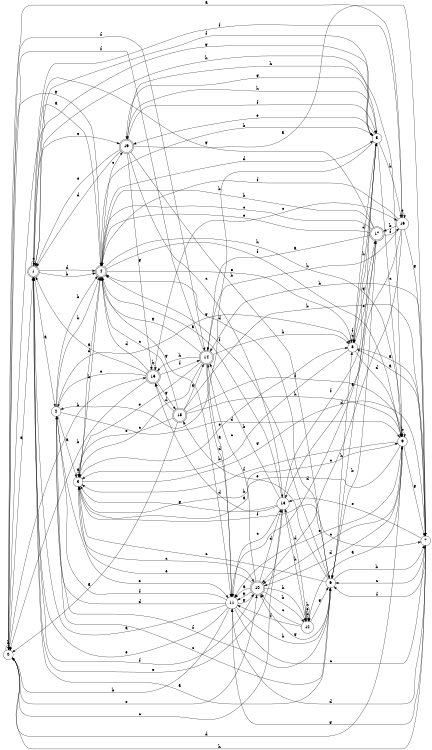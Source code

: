 digraph n16_10 {
__start0 [label="" shape="none"];

rankdir=LR;
size="8,5";

s0 [style="filled", color="black", fillcolor="white" shape="circle", label="0"];
s1 [style="rounded,filled", color="black", fillcolor="white" shape="doublecircle", label="1"];
s2 [style="filled", color="black", fillcolor="white" shape="circle", label="2"];
s3 [style="filled", color="black", fillcolor="white" shape="circle", label="3"];
s4 [style="rounded,filled", color="black", fillcolor="white" shape="doublecircle", label="4"];
s5 [style="filled", color="black", fillcolor="white" shape="circle", label="5"];
s6 [style="filled", color="black", fillcolor="white" shape="circle", label="6"];
s7 [style="filled", color="black", fillcolor="white" shape="circle", label="7"];
s8 [style="filled", color="black", fillcolor="white" shape="circle", label="8"];
s9 [style="filled", color="black", fillcolor="white" shape="circle", label="9"];
s10 [style="rounded,filled", color="black", fillcolor="white" shape="doublecircle", label="10"];
s11 [style="filled", color="black", fillcolor="white" shape="circle", label="11"];
s12 [style="filled", color="black", fillcolor="white" shape="circle", label="12"];
s13 [style="filled", color="black", fillcolor="white" shape="circle", label="13"];
s14 [style="rounded,filled", color="black", fillcolor="white" shape="doublecircle", label="14"];
s15 [style="rounded,filled", color="black", fillcolor="white" shape="doublecircle", label="15"];
s16 [style="filled", color="black", fillcolor="white" shape="circle", label="16"];
s17 [style="rounded,filled", color="black", fillcolor="white" shape="doublecircle", label="17"];
s18 [style="rounded,filled", color="black", fillcolor="white" shape="doublecircle", label="18"];
s19 [style="rounded,filled", color="black", fillcolor="white" shape="doublecircle", label="19"];
s0 -> s1 [label="a"];
s0 -> s15 [label="b"];
s0 -> s13 [label="c"];
s0 -> s9 [label="d"];
s0 -> s10 [label="e"];
s0 -> s14 [label="f"];
s0 -> s4 [label="g"];
s0 -> s0 [label="h"];
s1 -> s2 [label="a"];
s1 -> s4 [label="b"];
s1 -> s1 [label="c"];
s1 -> s4 [label="d"];
s1 -> s19 [label="e"];
s1 -> s16 [label="f"];
s1 -> s5 [label="g"];
s1 -> s5 [label="h"];
s2 -> s3 [label="a"];
s2 -> s4 [label="b"];
s2 -> s6 [label="c"];
s2 -> s9 [label="d"];
s2 -> s11 [label="e"];
s2 -> s6 [label="f"];
s2 -> s8 [label="g"];
s2 -> s4 [label="h"];
s3 -> s3 [label="a"];
s3 -> s4 [label="b"];
s3 -> s10 [label="c"];
s3 -> s4 [label="d"];
s3 -> s8 [label="e"];
s3 -> s7 [label="f"];
s3 -> s7 [label="g"];
s3 -> s9 [label="h"];
s4 -> s0 [label="a"];
s4 -> s5 [label="b"];
s4 -> s19 [label="c"];
s4 -> s5 [label="d"];
s4 -> s8 [label="e"];
s4 -> s9 [label="f"];
s4 -> s11 [label="g"];
s4 -> s9 [label="h"];
s5 -> s6 [label="a"];
s5 -> s2 [label="b"];
s5 -> s9 [label="c"];
s5 -> s8 [label="d"];
s5 -> s19 [label="e"];
s5 -> s1 [label="f"];
s5 -> s19 [label="g"];
s5 -> s16 [label="h"];
s6 -> s1 [label="a"];
s6 -> s7 [label="b"];
s6 -> s3 [label="c"];
s6 -> s4 [label="d"];
s6 -> s18 [label="e"];
s6 -> s4 [label="f"];
s6 -> s10 [label="g"];
s6 -> s8 [label="h"];
s7 -> s8 [label="a"];
s7 -> s14 [label="b"];
s7 -> s6 [label="c"];
s7 -> s11 [label="d"];
s7 -> s13 [label="e"];
s7 -> s6 [label="f"];
s7 -> s11 [label="g"];
s7 -> s0 [label="h"];
s8 -> s7 [label="a"];
s8 -> s3 [label="b"];
s8 -> s8 [label="c"];
s8 -> s9 [label="d"];
s8 -> s17 [label="e"];
s8 -> s8 [label="f"];
s8 -> s17 [label="g"];
s8 -> s5 [label="h"];
s9 -> s3 [label="a"];
s9 -> s9 [label="b"];
s9 -> s10 [label="c"];
s9 -> s10 [label="d"];
s9 -> s11 [label="e"];
s9 -> s3 [label="f"];
s9 -> s7 [label="g"];
s9 -> s19 [label="h"];
s10 -> s11 [label="a"];
s10 -> s12 [label="b"];
s10 -> s14 [label="c"];
s10 -> s13 [label="d"];
s10 -> s3 [label="e"];
s10 -> s1 [label="f"];
s10 -> s11 [label="g"];
s10 -> s12 [label="h"];
s11 -> s1 [label="a"];
s11 -> s0 [label="b"];
s11 -> s7 [label="c"];
s11 -> s2 [label="d"];
s11 -> s1 [label="e"];
s11 -> s2 [label="f"];
s11 -> s10 [label="g"];
s11 -> s6 [label="h"];
s12 -> s9 [label="a"];
s12 -> s12 [label="b"];
s12 -> s10 [label="c"];
s12 -> s13 [label="d"];
s12 -> s12 [label="e"];
s12 -> s11 [label="f"];
s12 -> s6 [label="g"];
s12 -> s12 [label="h"];
s13 -> s4 [label="a"];
s13 -> s14 [label="b"];
s13 -> s11 [label="c"];
s13 -> s15 [label="d"];
s13 -> s1 [label="e"];
s13 -> s5 [label="f"];
s13 -> s3 [label="g"];
s13 -> s12 [label="h"];
s14 -> s11 [label="a"];
s14 -> s8 [label="b"];
s14 -> s3 [label="c"];
s14 -> s11 [label="d"];
s14 -> s3 [label="e"];
s14 -> s0 [label="f"];
s14 -> s4 [label="g"];
s14 -> s15 [label="h"];
s15 -> s1 [label="a"];
s15 -> s0 [label="b"];
s15 -> s16 [label="c"];
s15 -> s4 [label="d"];
s15 -> s2 [label="e"];
s15 -> s14 [label="f"];
s15 -> s18 [label="g"];
s15 -> s15 [label="h"];
s16 -> s0 [label="a"];
s16 -> s17 [label="b"];
s16 -> s10 [label="c"];
s16 -> s13 [label="d"];
s16 -> s16 [label="e"];
s16 -> s4 [label="f"];
s16 -> s7 [label="g"];
s16 -> s14 [label="h"];
s17 -> s14 [label="a"];
s17 -> s6 [label="b"];
s17 -> s4 [label="c"];
s17 -> s11 [label="d"];
s17 -> s4 [label="e"];
s17 -> s16 [label="f"];
s17 -> s1 [label="g"];
s17 -> s4 [label="h"];
s18 -> s0 [label="a"];
s18 -> s7 [label="b"];
s18 -> s4 [label="c"];
s18 -> s15 [label="d"];
s18 -> s3 [label="e"];
s18 -> s9 [label="f"];
s18 -> s14 [label="g"];
s18 -> s9 [label="h"];
s19 -> s7 [label="a"];
s19 -> s6 [label="b"];
s19 -> s13 [label="c"];
s19 -> s1 [label="d"];
s19 -> s1 [label="e"];
s19 -> s5 [label="f"];
s19 -> s15 [label="g"];
s19 -> s5 [label="h"];

}